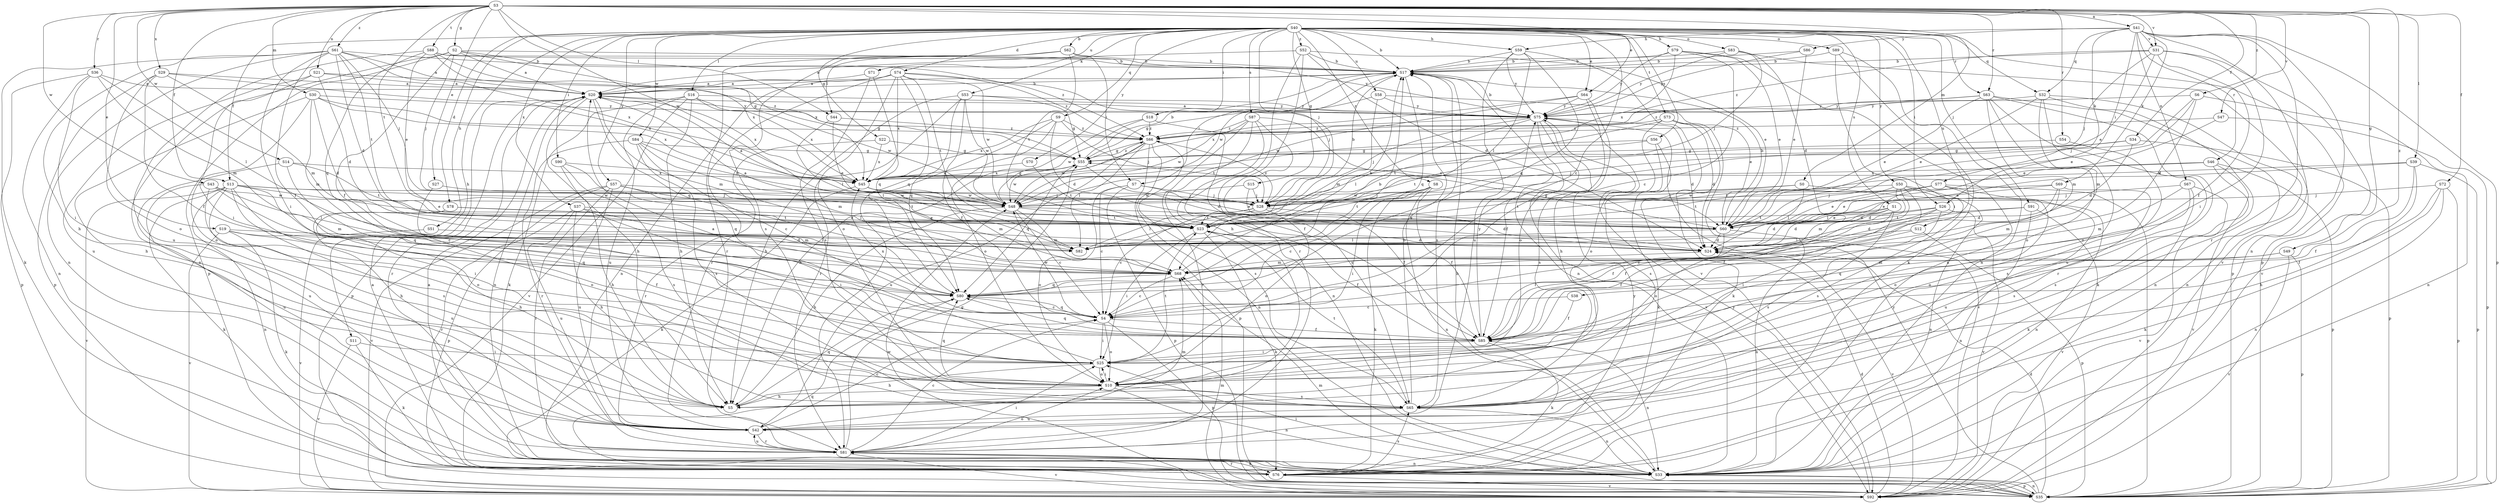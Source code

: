 strict digraph  {
S40;
S3;
S41;
S20;
S62;
S17;
S4;
S78;
S74;
S24;
S64;
S19;
S27;
S60;
S13;
S72;
S34;
S85;
S22;
S15;
S2;
S49;
S55;
S11;
S51;
S79;
S59;
S5;
S18;
S90;
S26;
S7;
S25;
S91;
S28;
S53;
S77;
S69;
S76;
S16;
S39;
S44;
S82;
S0;
S30;
S68;
S21;
S67;
S33;
S83;
S89;
S10;
S35;
S9;
S32;
S80;
S63;
S36;
S54;
S46;
S81;
S56;
S1;
S87;
S65;
S73;
S88;
S23;
S12;
S71;
S58;
S42;
S47;
S31;
S92;
S84;
S43;
S14;
S48;
S37;
S29;
S45;
S70;
S57;
S50;
S86;
S75;
S8;
S52;
S6;
S38;
S61;
S66;
S40 -> S62  [label=b];
S40 -> S17  [label=b];
S40 -> S4  [label=c];
S40 -> S78  [label=d];
S40 -> S74  [label=d];
S40 -> S64  [label=e];
S40 -> S13  [label=f];
S40 -> S22  [label=g];
S40 -> S15  [label=g];
S40 -> S11  [label=h];
S40 -> S51  [label=h];
S40 -> S79  [label=h];
S40 -> S59  [label=h];
S40 -> S18  [label=i];
S40 -> S90  [label=i];
S40 -> S26  [label=i];
S40 -> S91  [label=j];
S40 -> S28  [label=j];
S40 -> S53  [label=k];
S40 -> S16  [label=l];
S40 -> S83  [label=o];
S40 -> S89  [label=o];
S40 -> S35  [label=p];
S40 -> S9  [label=q];
S40 -> S32  [label=q];
S40 -> S63  [label=r];
S40 -> S56  [label=s];
S40 -> S1  [label=s];
S40 -> S87  [label=s];
S40 -> S73  [label=t];
S40 -> S12  [label=u];
S40 -> S71  [label=u];
S40 -> S58  [label=u];
S40 -> S84  [label=w];
S40 -> S37  [label=x];
S40 -> S70  [label=y];
S40 -> S57  [label=y];
S40 -> S50  [label=y];
S40 -> S8  [label=z];
S40 -> S52  [label=z];
S3 -> S41  [label=a];
S3 -> S64  [label=e];
S3 -> S19  [label=e];
S3 -> S27  [label=e];
S3 -> S13  [label=f];
S3 -> S72  [label=f];
S3 -> S34  [label=f];
S3 -> S2  [label=g];
S3 -> S49  [label=g];
S3 -> S39  [label=l];
S3 -> S44  [label=l];
S3 -> S0  [label=m];
S3 -> S30  [label=m];
S3 -> S21  [label=n];
S3 -> S63  [label=r];
S3 -> S36  [label=r];
S3 -> S54  [label=r];
S3 -> S88  [label=t];
S3 -> S23  [label=t];
S3 -> S47  [label=v];
S3 -> S31  [label=v];
S3 -> S43  [label=w];
S3 -> S14  [label=w];
S3 -> S48  [label=w];
S3 -> S29  [label=x];
S3 -> S6  [label=z];
S3 -> S38  [label=z];
S3 -> S61  [label=z];
S41 -> S59  [label=h];
S41 -> S26  [label=i];
S41 -> S77  [label=k];
S41 -> S69  [label=k];
S41 -> S67  [label=n];
S41 -> S33  [label=n];
S41 -> S35  [label=p];
S41 -> S32  [label=q];
S41 -> S46  [label=r];
S41 -> S81  [label=r];
S41 -> S31  [label=v];
S41 -> S92  [label=v];
S41 -> S86  [label=y];
S20 -> S17  [label=b];
S20 -> S5  [label=h];
S20 -> S68  [label=m];
S20 -> S33  [label=n];
S20 -> S35  [label=p];
S20 -> S80  [label=q];
S20 -> S81  [label=r];
S20 -> S45  [label=x];
S20 -> S75  [label=y];
S62 -> S17  [label=b];
S62 -> S7  [label=i];
S62 -> S44  [label=l];
S62 -> S81  [label=r];
S62 -> S65  [label=s];
S62 -> S23  [label=t];
S17 -> S20  [label=a];
S17 -> S7  [label=i];
S17 -> S33  [label=n];
S17 -> S80  [label=q];
S17 -> S65  [label=s];
S17 -> S48  [label=w];
S4 -> S85  [label=f];
S4 -> S25  [label=i];
S4 -> S10  [label=o];
S4 -> S35  [label=p];
S4 -> S80  [label=q];
S4 -> S48  [label=w];
S4 -> S45  [label=x];
S78 -> S60  [label=e];
S78 -> S5  [label=h];
S78 -> S23  [label=t];
S78 -> S42  [label=u];
S74 -> S20  [label=a];
S74 -> S28  [label=j];
S74 -> S33  [label=n];
S74 -> S10  [label=o];
S74 -> S80  [label=q];
S74 -> S81  [label=r];
S74 -> S23  [label=t];
S74 -> S48  [label=w];
S74 -> S45  [label=x];
S74 -> S66  [label=z];
S24 -> S68  [label=m];
S24 -> S92  [label=v];
S64 -> S5  [label=h];
S64 -> S10  [label=o];
S64 -> S48  [label=w];
S64 -> S45  [label=x];
S64 -> S75  [label=y];
S19 -> S24  [label=d];
S19 -> S85  [label=f];
S19 -> S76  [label=k];
S19 -> S80  [label=q];
S19 -> S92  [label=v];
S27 -> S28  [label=j];
S27 -> S10  [label=o];
S60 -> S17  [label=b];
S60 -> S24  [label=d];
S60 -> S85  [label=f];
S60 -> S55  [label=g];
S60 -> S82  [label=l];
S60 -> S33  [label=n];
S13 -> S60  [label=e];
S13 -> S5  [label=h];
S13 -> S28  [label=j];
S13 -> S76  [label=k];
S13 -> S68  [label=m];
S13 -> S33  [label=n];
S13 -> S10  [label=o];
S13 -> S65  [label=s];
S13 -> S92  [label=v];
S13 -> S48  [label=w];
S72 -> S85  [label=f];
S72 -> S28  [label=j];
S72 -> S76  [label=k];
S72 -> S33  [label=n];
S72 -> S35  [label=p];
S34 -> S24  [label=d];
S34 -> S55  [label=g];
S34 -> S28  [label=j];
S34 -> S35  [label=p];
S85 -> S25  [label=i];
S85 -> S76  [label=k];
S85 -> S33  [label=n];
S85 -> S80  [label=q];
S85 -> S75  [label=y];
S22 -> S55  [label=g];
S22 -> S81  [label=r];
S22 -> S45  [label=x];
S15 -> S85  [label=f];
S15 -> S28  [label=j];
S15 -> S48  [label=w];
S2 -> S20  [label=a];
S2 -> S17  [label=b];
S2 -> S85  [label=f];
S2 -> S28  [label=j];
S2 -> S33  [label=n];
S2 -> S35  [label=p];
S2 -> S45  [label=x];
S2 -> S66  [label=z];
S49 -> S68  [label=m];
S49 -> S35  [label=p];
S49 -> S80  [label=q];
S49 -> S92  [label=v];
S55 -> S17  [label=b];
S55 -> S24  [label=d];
S55 -> S80  [label=q];
S55 -> S48  [label=w];
S55 -> S45  [label=x];
S55 -> S66  [label=z];
S11 -> S25  [label=i];
S11 -> S76  [label=k];
S11 -> S92  [label=v];
S51 -> S82  [label=l];
S51 -> S92  [label=v];
S79 -> S17  [label=b];
S79 -> S4  [label=c];
S79 -> S60  [label=e];
S79 -> S33  [label=n];
S79 -> S45  [label=x];
S79 -> S75  [label=y];
S59 -> S17  [label=b];
S59 -> S82  [label=l];
S59 -> S80  [label=q];
S59 -> S42  [label=u];
S59 -> S92  [label=v];
S59 -> S75  [label=y];
S5 -> S80  [label=q];
S18 -> S85  [label=f];
S18 -> S5  [label=h];
S18 -> S48  [label=w];
S18 -> S66  [label=z];
S90 -> S5  [label=h];
S90 -> S80  [label=q];
S90 -> S65  [label=s];
S90 -> S45  [label=x];
S26 -> S4  [label=c];
S26 -> S24  [label=d];
S26 -> S60  [label=e];
S26 -> S85  [label=f];
S26 -> S25  [label=i];
S26 -> S92  [label=v];
S7 -> S4  [label=c];
S7 -> S60  [label=e];
S7 -> S28  [label=j];
S7 -> S10  [label=o];
S7 -> S35  [label=p];
S25 -> S20  [label=a];
S25 -> S5  [label=h];
S25 -> S10  [label=o];
S25 -> S23  [label=t];
S91 -> S24  [label=d];
S91 -> S33  [label=n];
S91 -> S23  [label=t];
S91 -> S92  [label=v];
S28 -> S17  [label=b];
S28 -> S4  [label=c];
S28 -> S24  [label=d];
S28 -> S82  [label=l];
S28 -> S10  [label=o];
S28 -> S23  [label=t];
S28 -> S66  [label=z];
S53 -> S85  [label=f];
S53 -> S55  [label=g];
S53 -> S5  [label=h];
S53 -> S80  [label=q];
S53 -> S81  [label=r];
S53 -> S48  [label=w];
S53 -> S75  [label=y];
S77 -> S60  [label=e];
S77 -> S82  [label=l];
S77 -> S10  [label=o];
S77 -> S35  [label=p];
S77 -> S23  [label=t];
S77 -> S42  [label=u];
S77 -> S48  [label=w];
S69 -> S24  [label=d];
S69 -> S60  [label=e];
S69 -> S28  [label=j];
S69 -> S68  [label=m];
S69 -> S65  [label=s];
S76 -> S20  [label=a];
S76 -> S81  [label=r];
S76 -> S65  [label=s];
S76 -> S92  [label=v];
S76 -> S75  [label=y];
S16 -> S5  [label=h];
S16 -> S76  [label=k];
S16 -> S42  [label=u];
S16 -> S92  [label=v];
S16 -> S48  [label=w];
S16 -> S45  [label=x];
S16 -> S75  [label=y];
S39 -> S60  [label=e];
S39 -> S85  [label=f];
S39 -> S5  [label=h];
S39 -> S35  [label=p];
S39 -> S45  [label=x];
S44 -> S60  [label=e];
S44 -> S82  [label=l];
S44 -> S66  [label=z];
S82 -> S20  [label=a];
S0 -> S82  [label=l];
S0 -> S33  [label=n];
S0 -> S23  [label=t];
S0 -> S48  [label=w];
S30 -> S24  [label=d];
S30 -> S55  [label=g];
S30 -> S5  [label=h];
S30 -> S68  [label=m];
S30 -> S10  [label=o];
S30 -> S45  [label=x];
S30 -> S75  [label=y];
S68 -> S17  [label=b];
S68 -> S4  [label=c];
S68 -> S80  [label=q];
S21 -> S20  [label=a];
S21 -> S24  [label=d];
S21 -> S25  [label=i];
S21 -> S42  [label=u];
S21 -> S66  [label=z];
S67 -> S28  [label=j];
S67 -> S76  [label=k];
S67 -> S68  [label=m];
S67 -> S10  [label=o];
S67 -> S92  [label=v];
S33 -> S20  [label=a];
S33 -> S17  [label=b];
S33 -> S25  [label=i];
S33 -> S35  [label=p];
S83 -> S17  [label=b];
S83 -> S24  [label=d];
S83 -> S28  [label=j];
S83 -> S35  [label=p];
S83 -> S75  [label=y];
S89 -> S17  [label=b];
S89 -> S25  [label=i];
S89 -> S76  [label=k];
S89 -> S33  [label=n];
S10 -> S5  [label=h];
S10 -> S25  [label=i];
S10 -> S33  [label=n];
S10 -> S80  [label=q];
S10 -> S65  [label=s];
S35 -> S24  [label=d];
S35 -> S68  [label=m];
S35 -> S33  [label=n];
S35 -> S80  [label=q];
S35 -> S75  [label=y];
S9 -> S24  [label=d];
S9 -> S28  [label=j];
S9 -> S10  [label=o];
S9 -> S81  [label=r];
S9 -> S45  [label=x];
S9 -> S66  [label=z];
S32 -> S60  [label=e];
S32 -> S76  [label=k];
S32 -> S68  [label=m];
S32 -> S33  [label=n];
S32 -> S10  [label=o];
S32 -> S75  [label=y];
S80 -> S17  [label=b];
S80 -> S4  [label=c];
S63 -> S60  [label=e];
S63 -> S68  [label=m];
S63 -> S33  [label=n];
S63 -> S10  [label=o];
S63 -> S81  [label=r];
S63 -> S42  [label=u];
S63 -> S75  [label=y];
S63 -> S66  [label=z];
S36 -> S20  [label=a];
S36 -> S25  [label=i];
S36 -> S82  [label=l];
S36 -> S68  [label=m];
S36 -> S33  [label=n];
S36 -> S35  [label=p];
S54 -> S55  [label=g];
S54 -> S65  [label=s];
S46 -> S35  [label=p];
S46 -> S65  [label=s];
S46 -> S23  [label=t];
S46 -> S92  [label=v];
S46 -> S45  [label=x];
S81 -> S4  [label=c];
S81 -> S55  [label=g];
S81 -> S25  [label=i];
S81 -> S76  [label=k];
S81 -> S33  [label=n];
S81 -> S10  [label=o];
S81 -> S42  [label=u];
S81 -> S92  [label=v];
S56 -> S55  [label=g];
S56 -> S76  [label=k];
S56 -> S65  [label=s];
S56 -> S23  [label=t];
S1 -> S24  [label=d];
S1 -> S60  [label=e];
S1 -> S85  [label=f];
S1 -> S10  [label=o];
S1 -> S65  [label=s];
S1 -> S23  [label=t];
S87 -> S60  [label=e];
S87 -> S33  [label=n];
S87 -> S81  [label=r];
S87 -> S65  [label=s];
S87 -> S23  [label=t];
S87 -> S48  [label=w];
S87 -> S66  [label=z];
S65 -> S17  [label=b];
S65 -> S33  [label=n];
S65 -> S23  [label=t];
S65 -> S42  [label=u];
S73 -> S24  [label=d];
S73 -> S76  [label=k];
S73 -> S10  [label=o];
S73 -> S23  [label=t];
S73 -> S92  [label=v];
S73 -> S66  [label=z];
S88 -> S17  [label=b];
S88 -> S60  [label=e];
S88 -> S55  [label=g];
S88 -> S80  [label=q];
S88 -> S42  [label=u];
S88 -> S45  [label=x];
S88 -> S75  [label=y];
S23 -> S24  [label=d];
S23 -> S85  [label=f];
S23 -> S25  [label=i];
S23 -> S76  [label=k];
S12 -> S85  [label=f];
S12 -> S82  [label=l];
S12 -> S35  [label=p];
S71 -> S20  [label=a];
S71 -> S80  [label=q];
S71 -> S65  [label=s];
S58 -> S60  [label=e];
S58 -> S55  [label=g];
S58 -> S68  [label=m];
S58 -> S75  [label=y];
S42 -> S4  [label=c];
S42 -> S68  [label=m];
S42 -> S81  [label=r];
S47 -> S60  [label=e];
S47 -> S35  [label=p];
S47 -> S66  [label=z];
S31 -> S17  [label=b];
S31 -> S60  [label=e];
S31 -> S85  [label=f];
S31 -> S25  [label=i];
S31 -> S28  [label=j];
S31 -> S92  [label=v];
S31 -> S66  [label=z];
S92 -> S24  [label=d];
S92 -> S68  [label=m];
S92 -> S48  [label=w];
S92 -> S75  [label=y];
S84 -> S4  [label=c];
S84 -> S55  [label=g];
S84 -> S82  [label=l];
S84 -> S68  [label=m];
S84 -> S81  [label=r];
S84 -> S65  [label=s];
S43 -> S25  [label=i];
S43 -> S82  [label=l];
S43 -> S80  [label=q];
S43 -> S42  [label=u];
S43 -> S48  [label=w];
S14 -> S4  [label=c];
S14 -> S23  [label=t];
S14 -> S42  [label=u];
S14 -> S45  [label=x];
S48 -> S20  [label=a];
S48 -> S4  [label=c];
S48 -> S60  [label=e];
S48 -> S5  [label=h];
S48 -> S68  [label=m];
S48 -> S23  [label=t];
S37 -> S60  [label=e];
S37 -> S5  [label=h];
S37 -> S25  [label=i];
S37 -> S68  [label=m];
S37 -> S81  [label=r];
S37 -> S42  [label=u];
S29 -> S20  [label=a];
S29 -> S85  [label=f];
S29 -> S68  [label=m];
S29 -> S10  [label=o];
S29 -> S35  [label=p];
S29 -> S45  [label=x];
S45 -> S55  [label=g];
S45 -> S28  [label=j];
S45 -> S76  [label=k];
S45 -> S68  [label=m];
S45 -> S48  [label=w];
S70 -> S23  [label=t];
S70 -> S45  [label=x];
S57 -> S82  [label=l];
S57 -> S35  [label=p];
S57 -> S81  [label=r];
S57 -> S23  [label=t];
S57 -> S42  [label=u];
S57 -> S92  [label=v];
S57 -> S48  [label=w];
S50 -> S24  [label=d];
S50 -> S60  [label=e];
S50 -> S85  [label=f];
S50 -> S28  [label=j];
S50 -> S68  [label=m];
S50 -> S33  [label=n];
S50 -> S65  [label=s];
S86 -> S17  [label=b];
S86 -> S60  [label=e];
S86 -> S75  [label=y];
S75 -> S20  [label=a];
S75 -> S17  [label=b];
S75 -> S24  [label=d];
S75 -> S85  [label=f];
S75 -> S28  [label=j];
S75 -> S82  [label=l];
S75 -> S65  [label=s];
S75 -> S92  [label=v];
S75 -> S66  [label=z];
S8 -> S4  [label=c];
S8 -> S85  [label=f];
S8 -> S25  [label=i];
S8 -> S28  [label=j];
S8 -> S76  [label=k];
S8 -> S33  [label=n];
S8 -> S23  [label=t];
S52 -> S20  [label=a];
S52 -> S17  [label=b];
S52 -> S24  [label=d];
S52 -> S60  [label=e];
S52 -> S5  [label=h];
S52 -> S81  [label=r];
S6 -> S24  [label=d];
S6 -> S60  [label=e];
S6 -> S28  [label=j];
S6 -> S33  [label=n];
S6 -> S75  [label=y];
S38 -> S4  [label=c];
S38 -> S85  [label=f];
S61 -> S20  [label=a];
S61 -> S17  [label=b];
S61 -> S24  [label=d];
S61 -> S85  [label=f];
S61 -> S5  [label=h];
S61 -> S25  [label=i];
S61 -> S28  [label=j];
S61 -> S76  [label=k];
S61 -> S33  [label=n];
S61 -> S23  [label=t];
S61 -> S45  [label=x];
S66 -> S55  [label=g];
S66 -> S82  [label=l];
S66 -> S33  [label=n];
S66 -> S35  [label=p];
S66 -> S65  [label=s];
S66 -> S42  [label=u];
S66 -> S48  [label=w];
}
